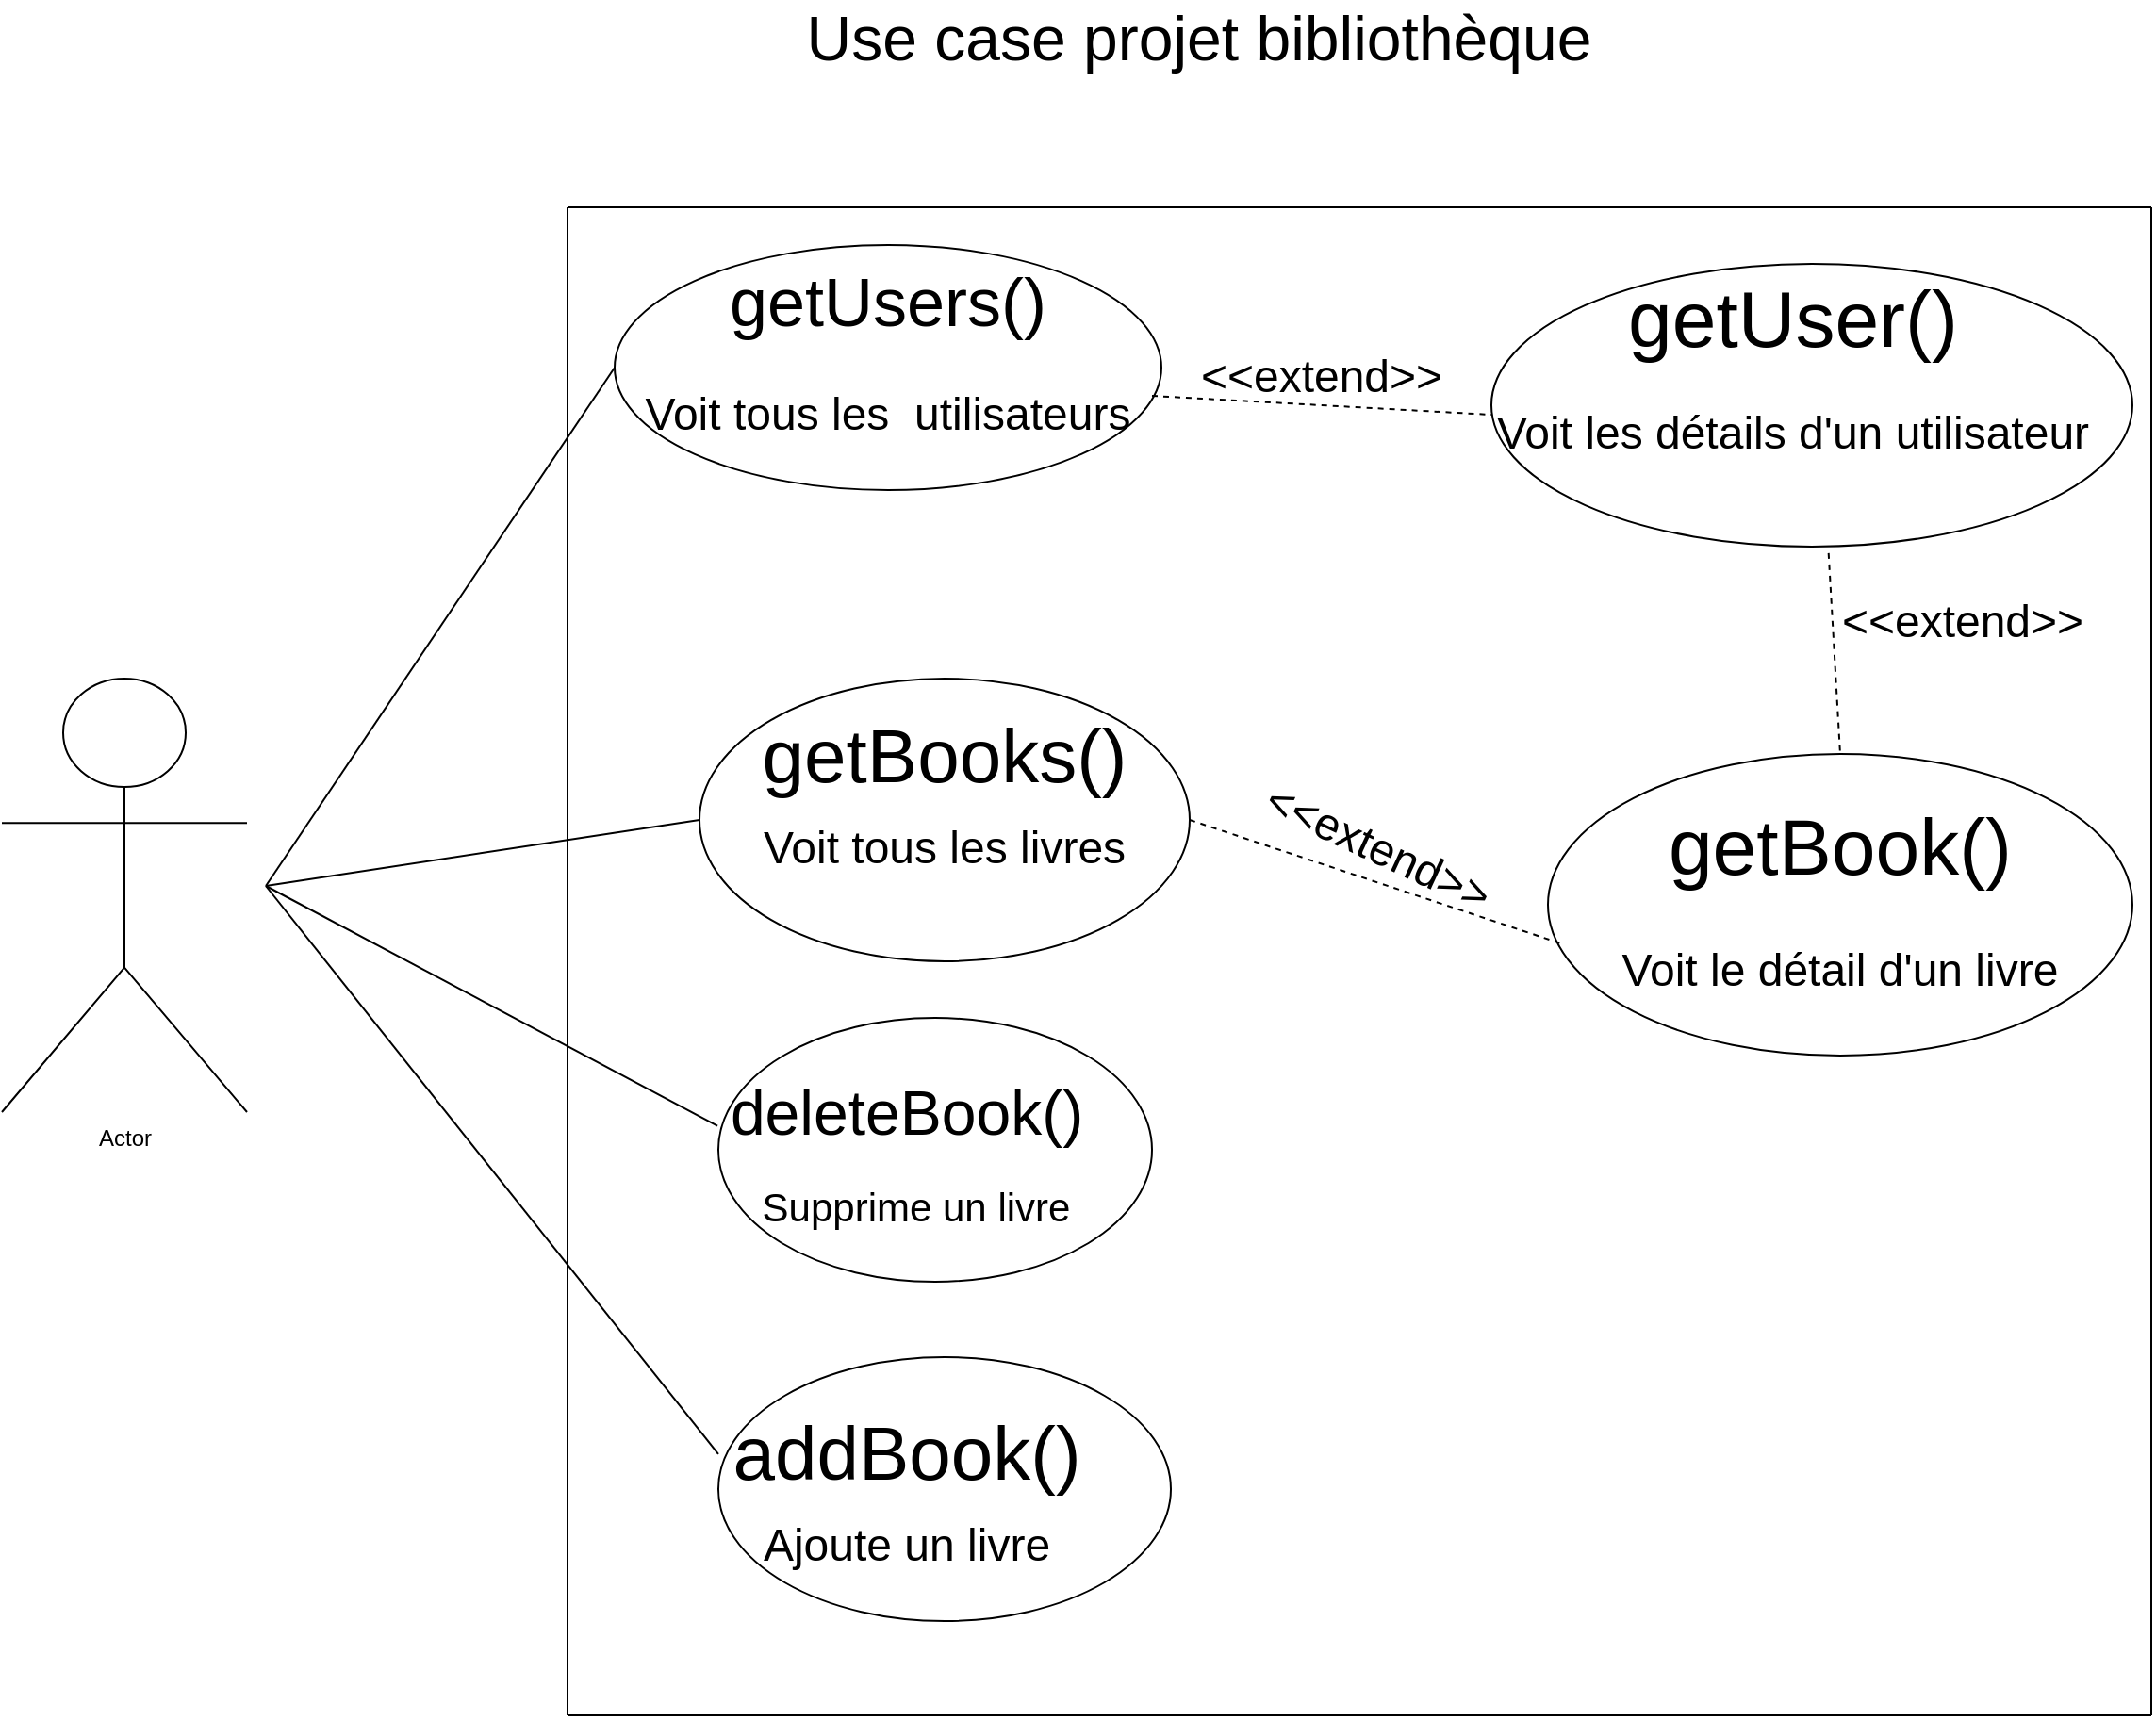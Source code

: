 <mxfile version="13.7.9" type="device"><diagram name="Page-1" id="929967ad-93f9-6ef4-fab6-5d389245f69c"><mxGraphModel dx="1487" dy="696" grid="1" gridSize="10" guides="1" tooltips="1" connect="1" arrows="1" fold="1" page="1" pageScale="1.5" pageWidth="1169" pageHeight="826" background="none" math="0" shadow="0"><root><mxCell id="0" style=";html=1;"/><mxCell id="1" style=";html=1;" parent="0"/><mxCell id="31pqGrlytZk8-bBoyUYT-5" value="" style="ellipse;whiteSpace=wrap;html=1;" vertex="1" parent="1"><mxGeometry x="440" y="590" width="230" height="140" as="geometry"/></mxCell><mxCell id="31pqGrlytZk8-bBoyUYT-4" value="" style="ellipse;whiteSpace=wrap;html=1;" vertex="1" parent="1"><mxGeometry x="440" y="770" width="240" height="140" as="geometry"/></mxCell><mxCell id="31pqGrlytZk8-bBoyUYT-3" value="" style="ellipse;whiteSpace=wrap;html=1;" vertex="1" parent="1"><mxGeometry x="880" y="450" width="310" height="160" as="geometry"/></mxCell><mxCell id="31pqGrlytZk8-bBoyUYT-2" value="" style="ellipse;whiteSpace=wrap;html=1;" vertex="1" parent="1"><mxGeometry x="850" y="190" width="340" height="150" as="geometry"/></mxCell><mxCell id="31pqGrlytZk8-bBoyUYT-1" value="" style="ellipse;whiteSpace=wrap;html=1;" vertex="1" parent="1"><mxGeometry x="385" y="180" width="290" height="130" as="geometry"/></mxCell><mxCell id="XRWs9n_UFEN4i-sOPfE_-1" value="Actor" style="shape=umlActor;verticalLabelPosition=bottom;verticalAlign=top;html=1;outlineConnect=0;fontStyle=0" parent="1" vertex="1"><mxGeometry x="60" y="410" width="130" height="230" as="geometry"/></mxCell><mxCell id="XRWs9n_UFEN4i-sOPfE_-2" value="" style="ellipse;whiteSpace=wrap;html=1;" parent="1" vertex="1"><mxGeometry x="430" y="410" width="260" height="150" as="geometry"/></mxCell><mxCell id="XRWs9n_UFEN4i-sOPfE_-3" value="getBooks()" style="text;html=1;strokeColor=none;fillColor=none;align=center;verticalAlign=middle;whiteSpace=wrap;rounded=0;fontSize=40;" parent="1" vertex="1"><mxGeometry x="540" y="440" width="40" height="20" as="geometry"/></mxCell><mxCell id="XRWs9n_UFEN4i-sOPfE_-5" value="getBook()" style="text;html=1;strokeColor=none;fillColor=none;align=center;verticalAlign=middle;whiteSpace=wrap;rounded=0;fontSize=42;" parent="1" vertex="1"><mxGeometry x="1015" y="490" width="40" height="20" as="geometry"/></mxCell><mxCell id="XRWs9n_UFEN4i-sOPfE_-7" value="&lt;div style=&quot;font-size: 42px;&quot;&gt;getUser()&lt;/div&gt;" style="text;html=1;strokeColor=none;fillColor=none;align=center;verticalAlign=middle;whiteSpace=wrap;rounded=0;fontSize=42;" parent="1" vertex="1"><mxGeometry x="990" y="210" width="40" height="20" as="geometry"/></mxCell><mxCell id="XRWs9n_UFEN4i-sOPfE_-13" value="getUsers()" style="text;html=1;strokeColor=none;fillColor=none;align=center;verticalAlign=middle;whiteSpace=wrap;rounded=0;fontSize=36;" parent="1" vertex="1"><mxGeometry x="510" y="200" width="40" height="20" as="geometry"/></mxCell><mxCell id="XRWs9n_UFEN4i-sOPfE_-14" style="edgeStyle=orthogonalEdgeStyle;rounded=0;orthogonalLoop=1;jettySize=auto;html=1;exitX=0.5;exitY=1;exitDx=0;exitDy=0;" parent="1" source="XRWs9n_UFEN4i-sOPfE_-9" target="XRWs9n_UFEN4i-sOPfE_-9" edge="1"><mxGeometry relative="1" as="geometry"/></mxCell><mxCell id="XRWs9n_UFEN4i-sOPfE_-17" value="" style="endArrow=none;html=1;" parent="1" edge="1"><mxGeometry width="50" height="50" relative="1" as="geometry"><mxPoint x="360" y="960" as="sourcePoint"/><mxPoint x="360" y="160" as="targetPoint"/></mxGeometry></mxCell><mxCell id="XRWs9n_UFEN4i-sOPfE_-18" value="" style="endArrow=none;html=1;" parent="1" edge="1"><mxGeometry width="50" height="50" relative="1" as="geometry"><mxPoint x="360" y="160" as="sourcePoint"/><mxPoint x="1200" y="160" as="targetPoint"/></mxGeometry></mxCell><mxCell id="XRWs9n_UFEN4i-sOPfE_-19" value="" style="endArrow=none;html=1;" parent="1" edge="1"><mxGeometry width="50" height="50" relative="1" as="geometry"><mxPoint x="1200" y="960" as="sourcePoint"/><mxPoint x="1200" y="160" as="targetPoint"/></mxGeometry></mxCell><mxCell id="XRWs9n_UFEN4i-sOPfE_-20" value="" style="endArrow=none;html=1;" parent="1" edge="1"><mxGeometry width="50" height="50" relative="1" as="geometry"><mxPoint x="360" y="960" as="sourcePoint"/><mxPoint x="1200" y="960" as="targetPoint"/></mxGeometry></mxCell><mxCell id="XRWs9n_UFEN4i-sOPfE_-9" value="deleteBook()" style="text;html=1;strokeColor=none;fillColor=none;align=center;verticalAlign=middle;whiteSpace=wrap;rounded=0;fontSize=33;" parent="1" vertex="1"><mxGeometry x="520" y="630" width="40" height="20" as="geometry"/></mxCell><mxCell id="XRWs9n_UFEN4i-sOPfE_-23" value="Supprime un livre" style="text;html=1;strokeColor=none;fillColor=none;align=center;verticalAlign=middle;whiteSpace=wrap;rounded=0;fontSize=21;" parent="1" vertex="1"><mxGeometry x="460" y="680" width="170" height="20" as="geometry"/></mxCell><mxCell id="XRWs9n_UFEN4i-sOPfE_-24" value="Voit tous les livres" style="text;html=1;strokeColor=none;fillColor=none;align=center;verticalAlign=middle;whiteSpace=wrap;rounded=0;fontSize=24;" parent="1" vertex="1"><mxGeometry x="460" y="490" width="200" height="20" as="geometry"/></mxCell><mxCell id="XRWs9n_UFEN4i-sOPfE_-25" value="Voit le détail d'un livre" style="text;html=1;strokeColor=none;fillColor=none;align=center;verticalAlign=middle;whiteSpace=wrap;rounded=0;fontSize=24;" parent="1" vertex="1"><mxGeometry x="910" y="555" width="250" height="20" as="geometry"/></mxCell><mxCell id="XRWs9n_UFEN4i-sOPfE_-26" value="Voit tous les&amp;nbsp; utilisateurs" style="text;html=1;strokeColor=none;fillColor=none;align=center;verticalAlign=middle;whiteSpace=wrap;rounded=0;fontSize=24;" parent="1" vertex="1"><mxGeometry x="400" y="260" width="260" height="20" as="geometry"/></mxCell><mxCell id="XRWs9n_UFEN4i-sOPfE_-31" value="addBook()" style="text;html=1;strokeColor=none;fillColor=none;align=center;verticalAlign=middle;whiteSpace=wrap;rounded=0;fontSize=40;" parent="1" vertex="1"><mxGeometry x="520" y="810" width="40" height="20" as="geometry"/></mxCell><mxCell id="XRWs9n_UFEN4i-sOPfE_-32" value="Ajoute un livre" style="text;html=1;strokeColor=none;fillColor=none;align=center;verticalAlign=middle;whiteSpace=wrap;rounded=0;fontSize=24;" parent="1" vertex="1"><mxGeometry x="460" y="860" width="160" height="20" as="geometry"/></mxCell><mxCell id="XRWs9n_UFEN4i-sOPfE_-36" value="Voit les détails d'un utilisateur" style="text;html=1;strokeColor=none;fillColor=none;align=center;verticalAlign=middle;whiteSpace=wrap;rounded=0;fontSize=24;" parent="1" vertex="1"><mxGeometry x="850" y="270" width="320" height="20" as="geometry"/></mxCell><mxCell id="XRWs9n_UFEN4i-sOPfE_-37" value="" style="endArrow=none;html=1;entryX=0;entryY=0.5;entryDx=0;entryDy=0;" parent="1" target="31pqGrlytZk8-bBoyUYT-1" edge="1"><mxGeometry width="50" height="50" relative="1" as="geometry"><mxPoint x="200" y="520" as="sourcePoint"/><mxPoint x="400" y="255" as="targetPoint"/></mxGeometry></mxCell><mxCell id="XRWs9n_UFEN4i-sOPfE_-38" value="" style="endArrow=none;html=1;entryX=0;entryY=0.5;entryDx=0;entryDy=0;" parent="1" target="XRWs9n_UFEN4i-sOPfE_-2" edge="1"><mxGeometry width="50" height="50" relative="1" as="geometry"><mxPoint x="200" y="520" as="sourcePoint"/><mxPoint x="300" y="490" as="targetPoint"/></mxGeometry></mxCell><mxCell id="XRWs9n_UFEN4i-sOPfE_-40" value="" style="endArrow=none;html=1;entryX=0;entryY=0.367;entryDx=0;entryDy=0;entryPerimeter=0;" parent="1" target="31pqGrlytZk8-bBoyUYT-4" edge="1"><mxGeometry width="50" height="50" relative="1" as="geometry"><mxPoint x="200" y="520" as="sourcePoint"/><mxPoint x="650" y="899.95" as="targetPoint"/></mxGeometry></mxCell><mxCell id="XRWs9n_UFEN4i-sOPfE_-41" value="" style="endArrow=none;dashed=1;html=1;entryX=0;entryY=0.5;entryDx=0;entryDy=0;" parent="1" edge="1"><mxGeometry width="50" height="50" relative="1" as="geometry"><mxPoint x="670" y="260" as="sourcePoint"/><mxPoint x="850.0" y="270" as="targetPoint"/></mxGeometry></mxCell><mxCell id="XRWs9n_UFEN4i-sOPfE_-42" value="" style="endArrow=none;dashed=1;html=1;entryX=0.5;entryY=0;entryDx=0;entryDy=0;exitX=0.526;exitY=1.023;exitDx=0;exitDy=0;exitPerimeter=0;" parent="1" source="31pqGrlytZk8-bBoyUYT-2" edge="1" target="31pqGrlytZk8-bBoyUYT-3"><mxGeometry width="50" height="50" relative="1" as="geometry"><mxPoint x="670" y="260" as="sourcePoint"/><mxPoint x="883.258" y="418.647" as="targetPoint"/><Array as="points"/></mxGeometry></mxCell><mxCell id="XRWs9n_UFEN4i-sOPfE_-46" value="" style="endArrow=none;dashed=1;html=1;exitX=1;exitY=0.5;exitDx=0;exitDy=0;entryX=0.02;entryY=0.627;entryDx=0;entryDy=0;entryPerimeter=0;" parent="1" source="XRWs9n_UFEN4i-sOPfE_-2" target="31pqGrlytZk8-bBoyUYT-3" edge="1"><mxGeometry width="50" height="50" relative="1" as="geometry"><mxPoint x="740" y="510" as="sourcePoint"/><mxPoint x="887.466" y="479.5" as="targetPoint"/></mxGeometry></mxCell><mxCell id="XRWs9n_UFEN4i-sOPfE_-50" value="Use case projet bibliothèque" style="text;html=1;strokeColor=none;fillColor=none;align=center;verticalAlign=middle;whiteSpace=wrap;rounded=0;fontSize=33;" parent="1" vertex="1"><mxGeometry x="420" y="60" width="550" height="20" as="geometry"/></mxCell><mxCell id="XRWs9n_UFEN4i-sOPfE_-53" value="&lt;div&gt;&amp;lt;&amp;lt;extend&amp;gt;&amp;gt;&lt;/div&gt;" style="text;html=1;strokeColor=none;fillColor=none;align=center;verticalAlign=middle;whiteSpace=wrap;rounded=0;fontSize=24;rotation=25;" parent="1" vertex="1"><mxGeometry x="770" y="490" width="40" height="20" as="geometry"/></mxCell><mxCell id="XRWs9n_UFEN4i-sOPfE_-55" value="&lt;div&gt;&amp;lt;&amp;lt;extend&amp;gt;&amp;gt;&lt;/div&gt;" style="text;html=1;strokeColor=none;fillColor=none;align=center;verticalAlign=middle;whiteSpace=wrap;rounded=0;fontSize=24;" parent="1" vertex="1"><mxGeometry x="740" y="240" width="40" height="20" as="geometry"/></mxCell><mxCell id="XRWs9n_UFEN4i-sOPfE_-56" value="&lt;div&gt;&amp;lt;&amp;lt;extend&amp;gt;&amp;gt;&lt;/div&gt;" style="text;html=1;strokeColor=none;fillColor=none;align=center;verticalAlign=middle;whiteSpace=wrap;rounded=0;fontSize=24;rotation=0;" parent="1" vertex="1"><mxGeometry x="1080" y="370" width="40" height="20" as="geometry"/></mxCell><mxCell id="31pqGrlytZk8-bBoyUYT-12" value="" style="endArrow=none;html=1;entryX=-0.002;entryY=0.409;entryDx=0;entryDy=0;entryPerimeter=0;" edge="1" parent="1" target="31pqGrlytZk8-bBoyUYT-5"><mxGeometry width="50" height="50" relative="1" as="geometry"><mxPoint x="200" y="520" as="sourcePoint"/><mxPoint x="310" y="530" as="targetPoint"/></mxGeometry></mxCell></root></mxGraphModel></diagram></mxfile>